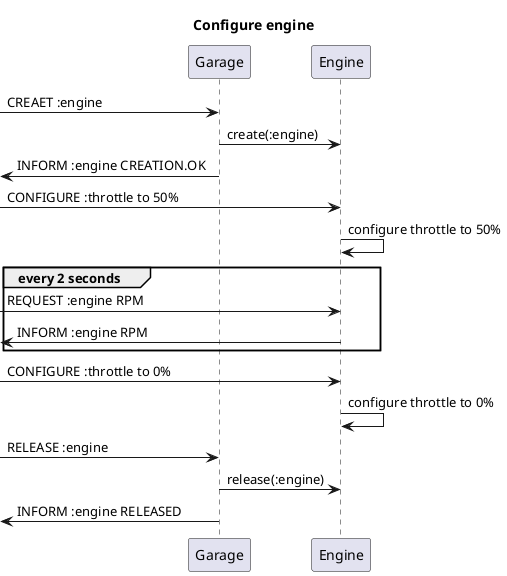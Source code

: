 @startuml

title: Configure engine

[-> Garage: CREAET :engine

Garage -> Engine: create(:engine)

[<- Garage: INFORM :engine CREATION.OK

[-> Engine: CONFIGURE :throttle to 50%

Engine -> Engine: configure throttle to 50%

group every 2 seconds
  [-> Engine: REQUEST :engine RPM
  [<- Engine: INFORM :engine RPM
end

[-> Engine: CONFIGURE :throttle to 0%

Engine -> Engine: configure throttle to 0%

[-> Garage: RELEASE :engine

Garage -> Engine: release(:engine)

[<- Garage: INFORM :engine RELEASED

@enduml
